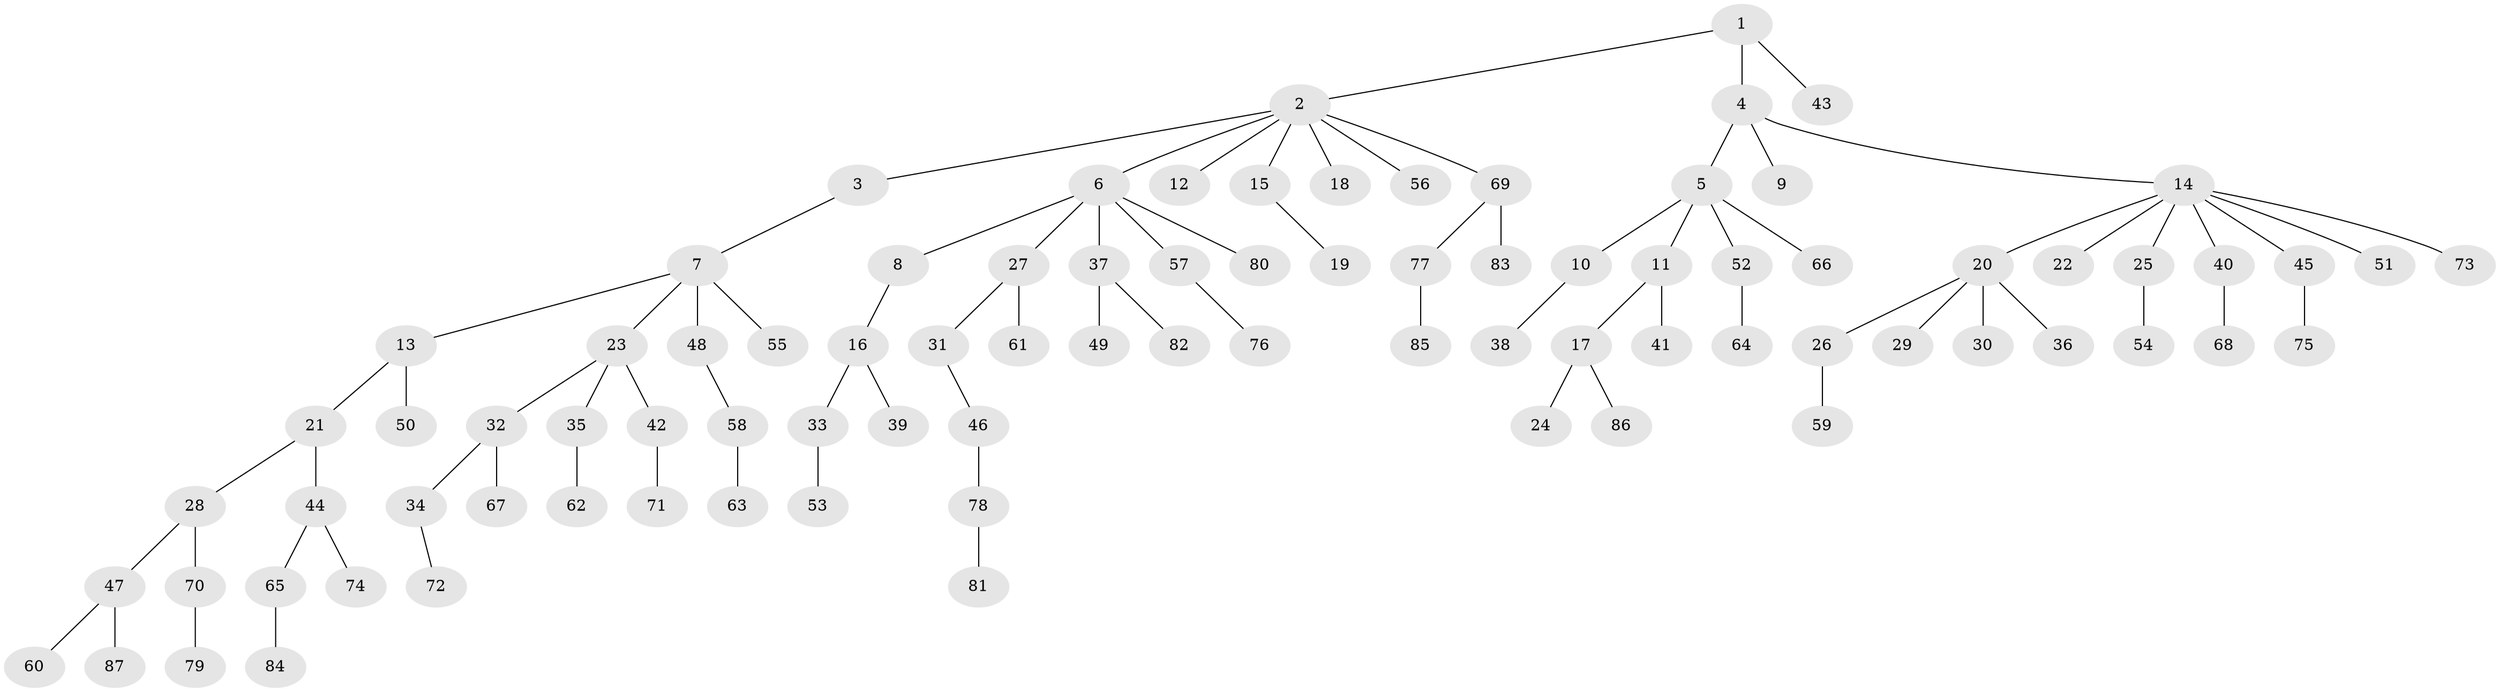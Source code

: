 // coarse degree distribution, {2: 0.15517241379310345, 8: 0.017241379310344827, 3: 0.08620689655172414, 5: 0.05172413793103448, 4: 0.06896551724137931, 1: 0.603448275862069, 7: 0.017241379310344827}
// Generated by graph-tools (version 1.1) at 2025/52/02/27/25 19:52:09]
// undirected, 87 vertices, 86 edges
graph export_dot {
graph [start="1"]
  node [color=gray90,style=filled];
  1;
  2;
  3;
  4;
  5;
  6;
  7;
  8;
  9;
  10;
  11;
  12;
  13;
  14;
  15;
  16;
  17;
  18;
  19;
  20;
  21;
  22;
  23;
  24;
  25;
  26;
  27;
  28;
  29;
  30;
  31;
  32;
  33;
  34;
  35;
  36;
  37;
  38;
  39;
  40;
  41;
  42;
  43;
  44;
  45;
  46;
  47;
  48;
  49;
  50;
  51;
  52;
  53;
  54;
  55;
  56;
  57;
  58;
  59;
  60;
  61;
  62;
  63;
  64;
  65;
  66;
  67;
  68;
  69;
  70;
  71;
  72;
  73;
  74;
  75;
  76;
  77;
  78;
  79;
  80;
  81;
  82;
  83;
  84;
  85;
  86;
  87;
  1 -- 2;
  1 -- 4;
  1 -- 43;
  2 -- 3;
  2 -- 6;
  2 -- 12;
  2 -- 15;
  2 -- 18;
  2 -- 56;
  2 -- 69;
  3 -- 7;
  4 -- 5;
  4 -- 9;
  4 -- 14;
  5 -- 10;
  5 -- 11;
  5 -- 52;
  5 -- 66;
  6 -- 8;
  6 -- 27;
  6 -- 37;
  6 -- 57;
  6 -- 80;
  7 -- 13;
  7 -- 23;
  7 -- 48;
  7 -- 55;
  8 -- 16;
  10 -- 38;
  11 -- 17;
  11 -- 41;
  13 -- 21;
  13 -- 50;
  14 -- 20;
  14 -- 22;
  14 -- 25;
  14 -- 40;
  14 -- 45;
  14 -- 51;
  14 -- 73;
  15 -- 19;
  16 -- 33;
  16 -- 39;
  17 -- 24;
  17 -- 86;
  20 -- 26;
  20 -- 29;
  20 -- 30;
  20 -- 36;
  21 -- 28;
  21 -- 44;
  23 -- 32;
  23 -- 35;
  23 -- 42;
  25 -- 54;
  26 -- 59;
  27 -- 31;
  27 -- 61;
  28 -- 47;
  28 -- 70;
  31 -- 46;
  32 -- 34;
  32 -- 67;
  33 -- 53;
  34 -- 72;
  35 -- 62;
  37 -- 49;
  37 -- 82;
  40 -- 68;
  42 -- 71;
  44 -- 65;
  44 -- 74;
  45 -- 75;
  46 -- 78;
  47 -- 60;
  47 -- 87;
  48 -- 58;
  52 -- 64;
  57 -- 76;
  58 -- 63;
  65 -- 84;
  69 -- 77;
  69 -- 83;
  70 -- 79;
  77 -- 85;
  78 -- 81;
}
